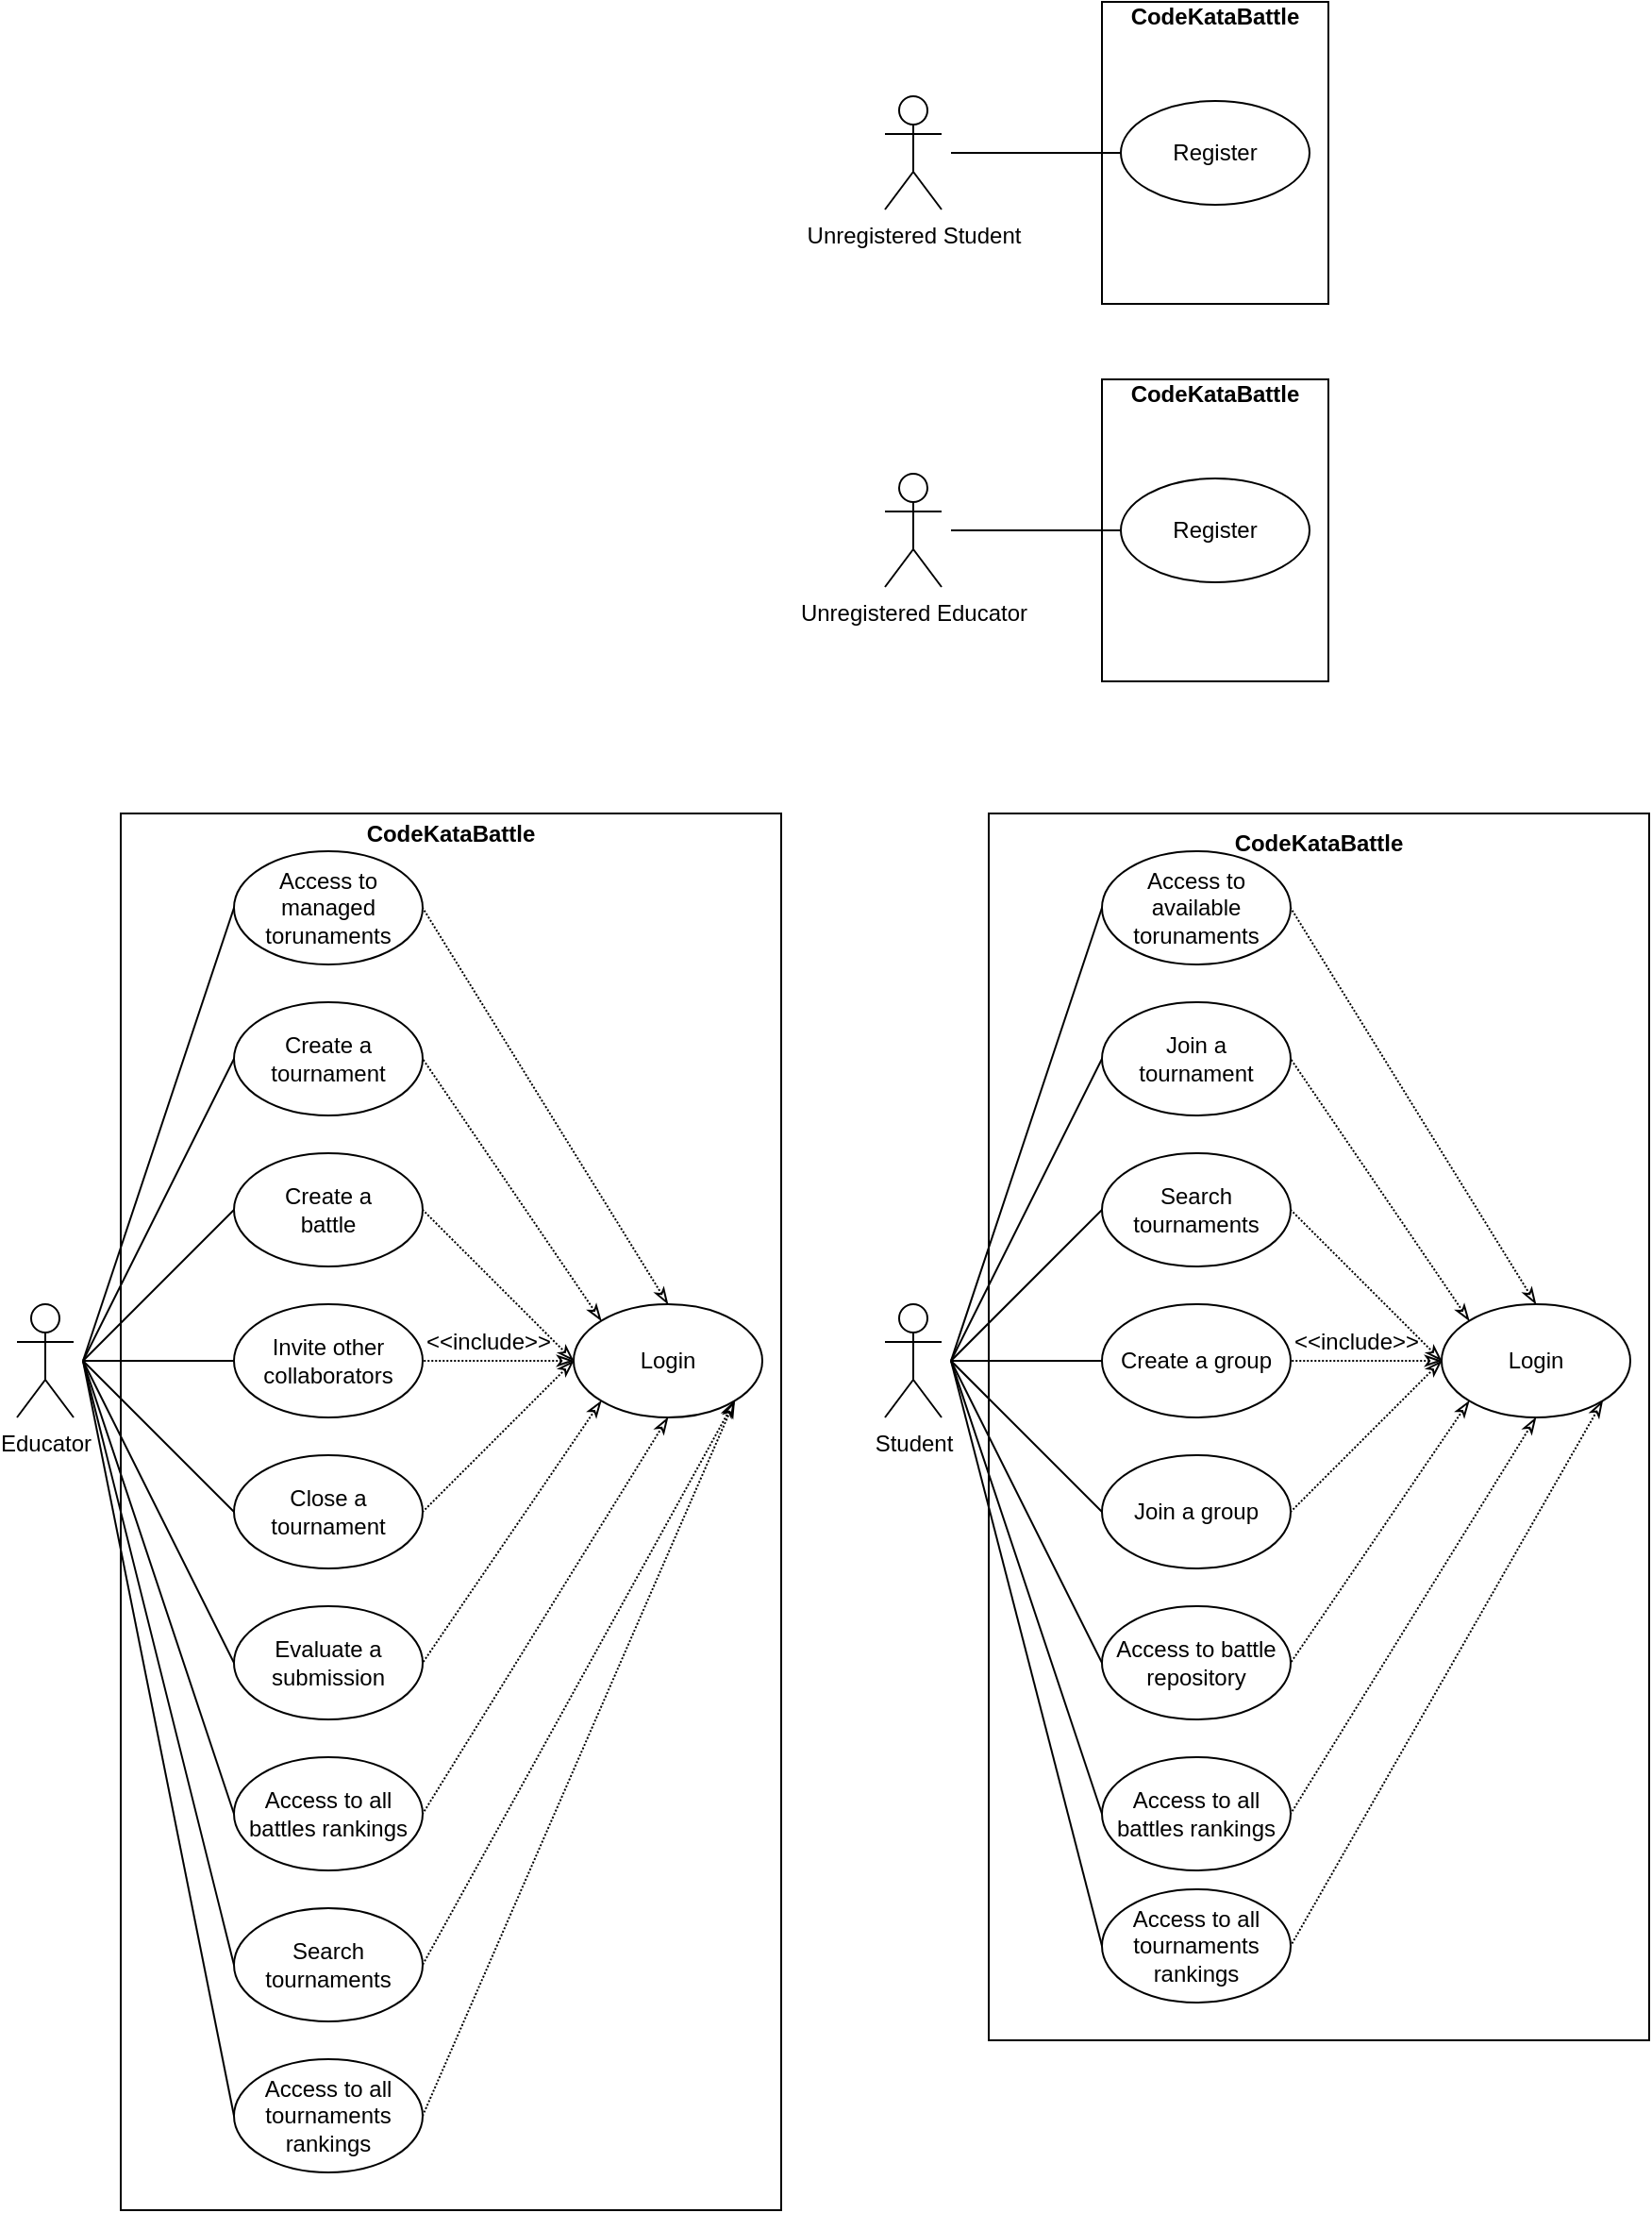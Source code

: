 <mxfile version="22.1.16" type="google">
  <diagram id="C5RBs43oDa-KdzZeNtuy" name="Page-1">
    <mxGraphModel grid="0" page="0" gridSize="10" guides="1" tooltips="1" connect="1" arrows="1" fold="1" pageScale="1" pageWidth="827" pageHeight="1169" math="0" shadow="0">
      <root>
        <mxCell id="WIyWlLk6GJQsqaUBKTNV-0" />
        <mxCell id="WIyWlLk6GJQsqaUBKTNV-1" parent="WIyWlLk6GJQsqaUBKTNV-0" />
        <mxCell id="3zFXGT7JQ-R0eds8Md8d-0" value="Unregistered Student" style="shape=umlActor;verticalLabelPosition=bottom;verticalAlign=top;html=1;" vertex="1" parent="WIyWlLk6GJQsqaUBKTNV-1">
          <mxGeometry x="-235" y="930" width="30" height="60" as="geometry" />
        </mxCell>
        <mxCell id="3zFXGT7JQ-R0eds8Md8d-5" value="&lt;b&gt;CodeKataBattle&lt;br&gt;&lt;br&gt;&lt;br&gt;&lt;br&gt;&lt;br&gt;&lt;br&gt;&lt;br&gt;&lt;br&gt;&lt;br&gt;&lt;br&gt;&lt;br&gt;&lt;/b&gt;" style="html=1;whiteSpace=wrap;" vertex="1" parent="WIyWlLk6GJQsqaUBKTNV-1">
          <mxGeometry x="-120" y="880" width="120" height="160" as="geometry" />
        </mxCell>
        <mxCell id="3zFXGT7JQ-R0eds8Md8d-6" value="Register" style="ellipse;whiteSpace=wrap;html=1;" vertex="1" parent="WIyWlLk6GJQsqaUBKTNV-1">
          <mxGeometry x="-110" y="932.5" width="100" height="55" as="geometry" />
        </mxCell>
        <mxCell id="3zFXGT7JQ-R0eds8Md8d-7" value="" style="endArrow=none;html=1;rounded=0;entryX=0;entryY=0.5;entryDx=0;entryDy=0;" edge="1" parent="WIyWlLk6GJQsqaUBKTNV-1" target="3zFXGT7JQ-R0eds8Md8d-6">
          <mxGeometry width="50" height="50" relative="1" as="geometry">
            <mxPoint x="-200" y="960" as="sourcePoint" />
            <mxPoint x="-80" y="900" as="targetPoint" />
          </mxGeometry>
        </mxCell>
        <mxCell id="3zFXGT7JQ-R0eds8Md8d-8" value="Unregistered Educator" style="shape=umlActor;verticalLabelPosition=bottom;verticalAlign=top;html=1;" vertex="1" parent="WIyWlLk6GJQsqaUBKTNV-1">
          <mxGeometry x="-235" y="1130" width="30" height="60" as="geometry" />
        </mxCell>
        <mxCell id="3zFXGT7JQ-R0eds8Md8d-9" value="&lt;b&gt;CodeKataBattle&lt;br&gt;&lt;br&gt;&lt;br&gt;&lt;br&gt;&lt;br&gt;&lt;br&gt;&lt;br&gt;&lt;br&gt;&lt;br&gt;&lt;br&gt;&lt;br&gt;&lt;/b&gt;" style="html=1;whiteSpace=wrap;" vertex="1" parent="WIyWlLk6GJQsqaUBKTNV-1">
          <mxGeometry x="-120" y="1080" width="120" height="160" as="geometry" />
        </mxCell>
        <mxCell id="3zFXGT7JQ-R0eds8Md8d-10" value="Register" style="ellipse;whiteSpace=wrap;html=1;" vertex="1" parent="WIyWlLk6GJQsqaUBKTNV-1">
          <mxGeometry x="-110" y="1132.5" width="100" height="55" as="geometry" />
        </mxCell>
        <mxCell id="3zFXGT7JQ-R0eds8Md8d-11" value="" style="endArrow=none;html=1;rounded=0;entryX=0;entryY=0.5;entryDx=0;entryDy=0;" edge="1" parent="WIyWlLk6GJQsqaUBKTNV-1" target="3zFXGT7JQ-R0eds8Md8d-10">
          <mxGeometry width="50" height="50" relative="1" as="geometry">
            <mxPoint x="-200" y="1160" as="sourcePoint" />
            <mxPoint x="-80" y="1100" as="targetPoint" />
          </mxGeometry>
        </mxCell>
        <mxCell id="2ERNZUELIoWfrgOXSoHY-0" value="&lt;b&gt;CodeKataBattle&lt;br&gt;&lt;br&gt;&lt;br&gt;&lt;br&gt;&lt;br&gt;&lt;br&gt;&lt;br&gt;&lt;br&gt;&lt;br&gt;&lt;br&gt;&lt;br&gt;&lt;br&gt;&lt;br&gt;&lt;br&gt;&lt;br&gt;&lt;br&gt;&lt;br&gt;&lt;br&gt;&lt;br&gt;&lt;br&gt;&lt;br&gt;&lt;br&gt;&lt;br&gt;&lt;br&gt;&lt;br&gt;&lt;br&gt;&lt;br&gt;&lt;br&gt;&lt;br&gt;&lt;br&gt;&lt;br&gt;&lt;br&gt;&lt;br&gt;&lt;br&gt;&lt;br&gt;&lt;br&gt;&lt;br&gt;&lt;br&gt;&lt;br&gt;&lt;br&gt;&lt;br&gt;&lt;br&gt;&lt;br&gt;&lt;br&gt;&lt;/b&gt;" style="html=1;whiteSpace=wrap;" vertex="1" parent="WIyWlLk6GJQsqaUBKTNV-1">
          <mxGeometry x="-180" y="1310" width="350" height="650" as="geometry" />
        </mxCell>
        <mxCell id="2ERNZUELIoWfrgOXSoHY-1" value="Student" style="shape=umlActor;verticalLabelPosition=bottom;verticalAlign=top;html=1;" vertex="1" parent="WIyWlLk6GJQsqaUBKTNV-1">
          <mxGeometry x="-235" y="1570" width="30" height="60" as="geometry" />
        </mxCell>
        <mxCell id="2ERNZUELIoWfrgOXSoHY-5" value="&lt;span style=&quot;color: rgb(0, 0, 0); font-family: Helvetica; font-size: 12px; font-style: normal; font-variant-ligatures: normal; font-variant-caps: normal; font-weight: 400; letter-spacing: normal; orphans: 2; text-align: center; text-indent: 0px; text-transform: none; widows: 2; word-spacing: 0px; -webkit-text-stroke-width: 0px; background-color: rgb(255, 255, 255); text-decoration-thickness: initial; text-decoration-style: initial; text-decoration-color: initial; float: none; display: inline !important;&quot;&gt;Join a &lt;br&gt;tournament&lt;/span&gt;" style="ellipse;whiteSpace=wrap;html=1;" vertex="1" parent="WIyWlLk6GJQsqaUBKTNV-1">
          <mxGeometry x="-120" y="1410" width="100" height="60" as="geometry" />
        </mxCell>
        <mxCell id="2ERNZUELIoWfrgOXSoHY-6" value="&lt;span style=&quot;color: rgb(0, 0, 0); font-family: Helvetica; font-size: 12px; font-style: normal; font-variant-ligatures: normal; font-variant-caps: normal; font-weight: 400; letter-spacing: normal; orphans: 2; text-align: center; text-indent: 0px; text-transform: none; widows: 2; word-spacing: 0px; -webkit-text-stroke-width: 0px; background-color: rgb(255, 255, 255); text-decoration-thickness: initial; text-decoration-style: initial; text-decoration-color: initial; float: none; display: inline !important;&quot;&gt;Create a group&lt;/span&gt;" style="ellipse;whiteSpace=wrap;html=1;" vertex="1" parent="WIyWlLk6GJQsqaUBKTNV-1">
          <mxGeometry x="-120" y="1570" width="100" height="60" as="geometry" />
        </mxCell>
        <mxCell id="2ERNZUELIoWfrgOXSoHY-7" value="&lt;span style=&quot;color: rgb(0, 0, 0); font-family: Helvetica; font-size: 12px; font-style: normal; font-variant-ligatures: normal; font-variant-caps: normal; font-weight: 400; letter-spacing: normal; orphans: 2; text-align: center; text-indent: 0px; text-transform: none; widows: 2; word-spacing: 0px; -webkit-text-stroke-width: 0px; background-color: rgb(255, 255, 255); text-decoration-thickness: initial; text-decoration-style: initial; text-decoration-color: initial; float: none; display: inline !important;&quot;&gt;Join a group&lt;br&gt;&lt;/span&gt;" style="ellipse;whiteSpace=wrap;html=1;" vertex="1" parent="WIyWlLk6GJQsqaUBKTNV-1">
          <mxGeometry x="-120" y="1650" width="100" height="60" as="geometry" />
        </mxCell>
        <mxCell id="2ERNZUELIoWfrgOXSoHY-9" value="&lt;span style=&quot;color: rgb(0, 0, 0); font-family: Helvetica; font-size: 12px; font-style: normal; font-variant-ligatures: normal; font-variant-caps: normal; font-weight: 400; letter-spacing: normal; orphans: 2; text-align: center; text-indent: 0px; text-transform: none; widows: 2; word-spacing: 0px; -webkit-text-stroke-width: 0px; text-decoration-thickness: initial; text-decoration-style: initial; text-decoration-color: initial; float: none; display: inline !important;&quot;&gt;Access to battle repository&lt;br&gt;&lt;/span&gt;" style="ellipse;whiteSpace=wrap;html=1;" vertex="1" parent="WIyWlLk6GJQsqaUBKTNV-1">
          <mxGeometry x="-120" y="1730" width="100" height="60" as="geometry" />
        </mxCell>
        <mxCell id="2ERNZUELIoWfrgOXSoHY-10" value="&lt;span style=&quot;color: rgb(0, 0, 0); font-family: Helvetica; font-size: 12px; font-style: normal; font-variant-ligatures: normal; font-variant-caps: normal; font-weight: 400; letter-spacing: normal; orphans: 2; text-align: center; text-indent: 0px; text-transform: none; widows: 2; word-spacing: 0px; -webkit-text-stroke-width: 0px; text-decoration-thickness: initial; text-decoration-style: initial; text-decoration-color: initial; float: none; display: inline !important;&quot;&gt;Access to all battles rankings&lt;br&gt;&lt;/span&gt;" style="ellipse;whiteSpace=wrap;html=1;" vertex="1" parent="WIyWlLk6GJQsqaUBKTNV-1">
          <mxGeometry x="-120" y="1810" width="100" height="60" as="geometry" />
        </mxCell>
        <mxCell id="2ERNZUELIoWfrgOXSoHY-11" value="&lt;span style=&quot;color: rgb(0, 0, 0); font-family: Helvetica; font-size: 12px; font-style: normal; font-variant-ligatures: normal; font-variant-caps: normal; font-weight: 400; letter-spacing: normal; orphans: 2; text-align: center; text-indent: 0px; text-transform: none; widows: 2; word-spacing: 0px; -webkit-text-stroke-width: 0px; text-decoration-thickness: initial; text-decoration-style: initial; text-decoration-color: initial; float: none; display: inline !important;&quot;&gt;Access to available torunaments&lt;br&gt;&lt;/span&gt;" style="ellipse;whiteSpace=wrap;html=1;" vertex="1" parent="WIyWlLk6GJQsqaUBKTNV-1">
          <mxGeometry x="-120" y="1330" width="100" height="60" as="geometry" />
        </mxCell>
        <mxCell id="oSvUg5ONq_R9fmg8vvmL-0" value="" style="endArrow=none;html=1;rounded=0;entryX=0;entryY=0.5;entryDx=0;entryDy=0;" edge="1" parent="WIyWlLk6GJQsqaUBKTNV-1" target="2ERNZUELIoWfrgOXSoHY-11">
          <mxGeometry width="50" height="50" relative="1" as="geometry">
            <mxPoint x="-200" y="1600" as="sourcePoint" />
            <mxPoint x="-70" y="1550" as="targetPoint" />
          </mxGeometry>
        </mxCell>
        <mxCell id="oSvUg5ONq_R9fmg8vvmL-1" value="" style="endArrow=none;html=1;rounded=0;entryX=0;entryY=0.5;entryDx=0;entryDy=0;" edge="1" parent="WIyWlLk6GJQsqaUBKTNV-1" target="2ERNZUELIoWfrgOXSoHY-5">
          <mxGeometry width="50" height="50" relative="1" as="geometry">
            <mxPoint x="-200" y="1600" as="sourcePoint" />
            <mxPoint x="-110" y="1360" as="targetPoint" />
          </mxGeometry>
        </mxCell>
        <mxCell id="oSvUg5ONq_R9fmg8vvmL-2" value="" style="endArrow=none;html=1;rounded=0;entryX=0;entryY=0.5;entryDx=0;entryDy=0;" edge="1" parent="WIyWlLk6GJQsqaUBKTNV-1">
          <mxGeometry width="50" height="50" relative="1" as="geometry">
            <mxPoint x="-200" y="1600" as="sourcePoint" />
            <mxPoint x="-120" y="1520" as="targetPoint" />
          </mxGeometry>
        </mxCell>
        <mxCell id="oSvUg5ONq_R9fmg8vvmL-3" value="" style="endArrow=none;html=1;rounded=0;entryX=0;entryY=0.5;entryDx=0;entryDy=0;" edge="1" parent="WIyWlLk6GJQsqaUBKTNV-1" target="2ERNZUELIoWfrgOXSoHY-6">
          <mxGeometry width="50" height="50" relative="1" as="geometry">
            <mxPoint x="-200" y="1600" as="sourcePoint" />
            <mxPoint x="-110" y="1520" as="targetPoint" />
          </mxGeometry>
        </mxCell>
        <mxCell id="oSvUg5ONq_R9fmg8vvmL-4" value="" style="endArrow=none;html=1;rounded=0;entryX=0;entryY=0.5;entryDx=0;entryDy=0;" edge="1" parent="WIyWlLk6GJQsqaUBKTNV-1" target="2ERNZUELIoWfrgOXSoHY-7">
          <mxGeometry width="50" height="50" relative="1" as="geometry">
            <mxPoint x="-200" y="1600" as="sourcePoint" />
            <mxPoint x="-110" y="1600" as="targetPoint" />
          </mxGeometry>
        </mxCell>
        <mxCell id="oSvUg5ONq_R9fmg8vvmL-5" value="" style="endArrow=none;html=1;rounded=0;entryX=0;entryY=0.5;entryDx=0;entryDy=0;" edge="1" parent="WIyWlLk6GJQsqaUBKTNV-1" target="2ERNZUELIoWfrgOXSoHY-9">
          <mxGeometry width="50" height="50" relative="1" as="geometry">
            <mxPoint x="-200" y="1600" as="sourcePoint" />
            <mxPoint x="-100" y="1610" as="targetPoint" />
          </mxGeometry>
        </mxCell>
        <mxCell id="oSvUg5ONq_R9fmg8vvmL-6" value="" style="endArrow=none;html=1;rounded=0;entryX=0;entryY=0.5;entryDx=0;entryDy=0;" edge="1" parent="WIyWlLk6GJQsqaUBKTNV-1" target="2ERNZUELIoWfrgOXSoHY-10">
          <mxGeometry width="50" height="50" relative="1" as="geometry">
            <mxPoint x="-200" y="1600" as="sourcePoint" />
            <mxPoint x="-180" y="1800" as="targetPoint" />
          </mxGeometry>
        </mxCell>
        <mxCell id="oSvUg5ONq_R9fmg8vvmL-7" value="" style="endArrow=none;html=1;rounded=0;entryX=0;entryY=0.5;entryDx=0;entryDy=0;dashed=1;dashPattern=1 1;startArrow=classicThin;startFill=0;exitX=0.5;exitY=0;exitDx=0;exitDy=0;" edge="1" parent="WIyWlLk6GJQsqaUBKTNV-1" source="oSvUg5ONq_R9fmg8vvmL-15">
          <mxGeometry width="50" height="50" relative="1" as="geometry">
            <mxPoint x="60" y="1600" as="sourcePoint" />
            <mxPoint x="-20" y="1360" as="targetPoint" />
          </mxGeometry>
        </mxCell>
        <mxCell id="oSvUg5ONq_R9fmg8vvmL-8" value="" style="endArrow=none;html=1;rounded=0;entryX=0;entryY=0.5;entryDx=0;entryDy=0;dashed=1;dashPattern=1 1;startArrow=classicThin;startFill=0;exitX=0;exitY=0;exitDx=0;exitDy=0;" edge="1" parent="WIyWlLk6GJQsqaUBKTNV-1" source="oSvUg5ONq_R9fmg8vvmL-15">
          <mxGeometry width="50" height="50" relative="1" as="geometry">
            <mxPoint x="60" y="1600" as="sourcePoint" />
            <mxPoint x="-20" y="1440" as="targetPoint" />
          </mxGeometry>
        </mxCell>
        <mxCell id="oSvUg5ONq_R9fmg8vvmL-9" value="" style="endArrow=none;html=1;rounded=0;entryX=0;entryY=0.5;entryDx=0;entryDy=0;dashed=1;dashPattern=1 1;startArrow=classicThin;startFill=0;" edge="1" parent="WIyWlLk6GJQsqaUBKTNV-1">
          <mxGeometry width="50" height="50" relative="1" as="geometry">
            <mxPoint x="60" y="1600" as="sourcePoint" />
            <mxPoint x="-20" y="1520" as="targetPoint" />
          </mxGeometry>
        </mxCell>
        <mxCell id="oSvUg5ONq_R9fmg8vvmL-10" value="" style="endArrow=none;html=1;rounded=0;entryX=0;entryY=0.5;entryDx=0;entryDy=0;dashed=1;dashPattern=1 1;startArrow=classicThin;startFill=0;" edge="1" parent="WIyWlLk6GJQsqaUBKTNV-1">
          <mxGeometry width="50" height="50" relative="1" as="geometry">
            <mxPoint x="60" y="1600" as="sourcePoint" />
            <mxPoint x="-20" y="1600" as="targetPoint" />
          </mxGeometry>
        </mxCell>
        <mxCell id="oSvUg5ONq_R9fmg8vvmL-11" value="" style="endArrow=none;html=1;rounded=0;entryX=0;entryY=0.5;entryDx=0;entryDy=0;dashed=1;dashPattern=1 1;startArrow=classicThin;startFill=0;" edge="1" parent="WIyWlLk6GJQsqaUBKTNV-1">
          <mxGeometry width="50" height="50" relative="1" as="geometry">
            <mxPoint x="60" y="1600" as="sourcePoint" />
            <mxPoint x="-20" y="1680" as="targetPoint" />
          </mxGeometry>
        </mxCell>
        <mxCell id="oSvUg5ONq_R9fmg8vvmL-12" value="" style="endArrow=none;html=1;rounded=0;entryX=0;entryY=0.5;entryDx=0;entryDy=0;dashed=1;dashPattern=1 1;startArrow=classicThin;startFill=0;exitX=0;exitY=1;exitDx=0;exitDy=0;" edge="1" parent="WIyWlLk6GJQsqaUBKTNV-1" source="oSvUg5ONq_R9fmg8vvmL-15">
          <mxGeometry width="50" height="50" relative="1" as="geometry">
            <mxPoint x="60" y="1600" as="sourcePoint" />
            <mxPoint x="-20" y="1760" as="targetPoint" />
          </mxGeometry>
        </mxCell>
        <mxCell id="oSvUg5ONq_R9fmg8vvmL-13" value="" style="endArrow=none;html=1;rounded=0;entryX=0;entryY=0.5;entryDx=0;entryDy=0;dashed=1;dashPattern=1 1;startArrow=classicThin;startFill=0;exitX=0.5;exitY=1;exitDx=0;exitDy=0;" edge="1" parent="WIyWlLk6GJQsqaUBKTNV-1" source="oSvUg5ONq_R9fmg8vvmL-15">
          <mxGeometry width="50" height="50" relative="1" as="geometry">
            <mxPoint x="60" y="1600" as="sourcePoint" />
            <mxPoint x="-20" y="1840" as="targetPoint" />
          </mxGeometry>
        </mxCell>
        <mxCell id="oSvUg5ONq_R9fmg8vvmL-15" value="&lt;span style=&quot;color: rgb(0, 0, 0); font-family: Helvetica; font-size: 12px; font-style: normal; font-variant-ligatures: normal; font-variant-caps: normal; font-weight: 400; letter-spacing: normal; orphans: 2; text-align: center; text-indent: 0px; text-transform: none; widows: 2; word-spacing: 0px; -webkit-text-stroke-width: 0px; background-color: rgb(255, 255, 255); text-decoration-thickness: initial; text-decoration-style: initial; text-decoration-color: initial; float: none; display: inline !important;&quot;&gt;Login&lt;/span&gt;" style="ellipse;whiteSpace=wrap;html=1;" vertex="1" parent="WIyWlLk6GJQsqaUBKTNV-1">
          <mxGeometry x="60" y="1570" width="100" height="60" as="geometry" />
        </mxCell>
        <mxCell id="oSvUg5ONq_R9fmg8vvmL-22" value="&amp;lt;&amp;lt;include&amp;gt;&amp;gt;" style="text;html=1;strokeColor=none;fillColor=none;align=center;verticalAlign=middle;whiteSpace=wrap;rounded=0;" vertex="1" parent="WIyWlLk6GJQsqaUBKTNV-1">
          <mxGeometry x="-20" y="1580" width="70" height="20" as="geometry" />
        </mxCell>
        <mxCell id="oSvUg5ONq_R9fmg8vvmL-24" value="&lt;b&gt;CodeKataBattle&lt;br&gt;&lt;br&gt;&lt;br&gt;&lt;br&gt;&lt;br&gt;&lt;br&gt;&lt;br&gt;&lt;br&gt;&lt;br&gt;&lt;br&gt;&lt;br&gt;&lt;br&gt;&lt;br&gt;&lt;br&gt;&lt;br&gt;&lt;br&gt;&lt;br&gt;&lt;br&gt;&lt;br&gt;&lt;br&gt;&lt;br&gt;&lt;br&gt;&lt;br&gt;&lt;br&gt;&lt;br&gt;&lt;br&gt;&lt;br&gt;&lt;br&gt;&lt;br&gt;&lt;br&gt;&lt;br&gt;&lt;br&gt;&lt;br&gt;&lt;br&gt;&lt;br&gt;&lt;br&gt;&lt;br&gt;&lt;br&gt;&lt;br&gt;&lt;br&gt;&lt;br&gt;&lt;br&gt;&lt;br&gt;&lt;br&gt;&lt;br&gt;&lt;br&gt;&lt;br&gt;&lt;br&gt;&lt;br&gt;&lt;br&gt;&lt;br&gt;&lt;/b&gt;" style="html=1;whiteSpace=wrap;" vertex="1" parent="WIyWlLk6GJQsqaUBKTNV-1">
          <mxGeometry x="-640" y="1310" width="350" height="740" as="geometry" />
        </mxCell>
        <mxCell id="oSvUg5ONq_R9fmg8vvmL-25" value="Educator" style="shape=umlActor;verticalLabelPosition=bottom;verticalAlign=top;html=1;" vertex="1" parent="WIyWlLk6GJQsqaUBKTNV-1">
          <mxGeometry x="-695" y="1570" width="30" height="60" as="geometry" />
        </mxCell>
        <mxCell id="oSvUg5ONq_R9fmg8vvmL-26" value="&lt;span style=&quot;color: rgb(0, 0, 0); font-family: Helvetica; font-size: 12px; font-style: normal; font-variant-ligatures: normal; font-variant-caps: normal; font-weight: 400; letter-spacing: normal; orphans: 2; text-align: center; text-indent: 0px; text-transform: none; widows: 2; word-spacing: 0px; -webkit-text-stroke-width: 0px; background-color: rgb(255, 255, 255); text-decoration-thickness: initial; text-decoration-style: initial; text-decoration-color: initial; float: none; display: inline !important;&quot;&gt;Create a &lt;br&gt;tournament&lt;/span&gt;" style="ellipse;whiteSpace=wrap;html=1;" vertex="1" parent="WIyWlLk6GJQsqaUBKTNV-1">
          <mxGeometry x="-580" y="1410" width="100" height="60" as="geometry" />
        </mxCell>
        <mxCell id="oSvUg5ONq_R9fmg8vvmL-27" value="Invite other collaborators" style="ellipse;whiteSpace=wrap;html=1;" vertex="1" parent="WIyWlLk6GJQsqaUBKTNV-1">
          <mxGeometry x="-580" y="1570" width="100" height="60" as="geometry" />
        </mxCell>
        <mxCell id="oSvUg5ONq_R9fmg8vvmL-28" value="&lt;span style=&quot;color: rgb(0, 0, 0); font-family: Helvetica; font-size: 12px; font-style: normal; font-variant-ligatures: normal; font-variant-caps: normal; font-weight: 400; letter-spacing: normal; orphans: 2; text-align: center; text-indent: 0px; text-transform: none; widows: 2; word-spacing: 0px; -webkit-text-stroke-width: 0px; background-color: rgb(255, 255, 255); text-decoration-thickness: initial; text-decoration-style: initial; text-decoration-color: initial; float: none; display: inline !important;&quot;&gt;Close a tournament&lt;br&gt;&lt;/span&gt;" style="ellipse;whiteSpace=wrap;html=1;" vertex="1" parent="WIyWlLk6GJQsqaUBKTNV-1">
          <mxGeometry x="-580" y="1650" width="100" height="60" as="geometry" />
        </mxCell>
        <mxCell id="oSvUg5ONq_R9fmg8vvmL-29" value="&lt;span style=&quot;color: rgb(0, 0, 0); font-family: Helvetica; font-size: 12px; font-style: normal; font-variant-ligatures: normal; font-variant-caps: normal; font-weight: 400; letter-spacing: normal; orphans: 2; text-align: center; text-indent: 0px; text-transform: none; widows: 2; word-spacing: 0px; -webkit-text-stroke-width: 0px; text-decoration-thickness: initial; text-decoration-style: initial; text-decoration-color: initial; float: none; display: inline !important;&quot;&gt;Evaluate a submission&lt;br&gt;&lt;/span&gt;" style="ellipse;whiteSpace=wrap;html=1;" vertex="1" parent="WIyWlLk6GJQsqaUBKTNV-1">
          <mxGeometry x="-580" y="1730" width="100" height="60" as="geometry" />
        </mxCell>
        <mxCell id="oSvUg5ONq_R9fmg8vvmL-30" value="&lt;span style=&quot;color: rgb(0, 0, 0); font-family: Helvetica; font-size: 12px; font-style: normal; font-variant-ligatures: normal; font-variant-caps: normal; font-weight: 400; letter-spacing: normal; orphans: 2; text-align: center; text-indent: 0px; text-transform: none; widows: 2; word-spacing: 0px; -webkit-text-stroke-width: 0px; text-decoration-thickness: initial; text-decoration-style: initial; text-decoration-color: initial; float: none; display: inline !important;&quot;&gt;Access to all battles rankings&lt;br&gt;&lt;/span&gt;" style="ellipse;whiteSpace=wrap;html=1;" vertex="1" parent="WIyWlLk6GJQsqaUBKTNV-1">
          <mxGeometry x="-580" y="1810" width="100" height="60" as="geometry" />
        </mxCell>
        <mxCell id="oSvUg5ONq_R9fmg8vvmL-31" value="&lt;span style=&quot;color: rgb(0, 0, 0); font-family: Helvetica; font-size: 12px; font-style: normal; font-variant-ligatures: normal; font-variant-caps: normal; font-weight: 400; letter-spacing: normal; orphans: 2; text-align: center; text-indent: 0px; text-transform: none; widows: 2; word-spacing: 0px; -webkit-text-stroke-width: 0px; text-decoration-thickness: initial; text-decoration-style: initial; text-decoration-color: initial; float: none; display: inline !important;&quot;&gt;Access to managed torunaments&lt;br&gt;&lt;/span&gt;" style="ellipse;whiteSpace=wrap;html=1;" vertex="1" parent="WIyWlLk6GJQsqaUBKTNV-1">
          <mxGeometry x="-580" y="1330" width="100" height="60" as="geometry" />
        </mxCell>
        <mxCell id="oSvUg5ONq_R9fmg8vvmL-32" value="&lt;span style=&quot;color: rgb(0, 0, 0); font-family: Helvetica; font-size: 12px; font-style: normal; font-variant-ligatures: normal; font-variant-caps: normal; font-weight: 400; letter-spacing: normal; orphans: 2; text-align: center; text-indent: 0px; text-transform: none; widows: 2; word-spacing: 0px; -webkit-text-stroke-width: 0px; background-color: rgb(255, 255, 255); text-decoration-thickness: initial; text-decoration-style: initial; text-decoration-color: initial; float: none; display: inline !important;&quot;&gt;Create a &lt;br&gt;battle&lt;/span&gt;" style="ellipse;whiteSpace=wrap;html=1;" vertex="1" parent="WIyWlLk6GJQsqaUBKTNV-1">
          <mxGeometry x="-580" y="1490" width="100" height="60" as="geometry" />
        </mxCell>
        <mxCell id="oSvUg5ONq_R9fmg8vvmL-33" value="" style="endArrow=none;html=1;rounded=0;entryX=0;entryY=0.5;entryDx=0;entryDy=0;" edge="1" parent="WIyWlLk6GJQsqaUBKTNV-1" target="oSvUg5ONq_R9fmg8vvmL-31">
          <mxGeometry width="50" height="50" relative="1" as="geometry">
            <mxPoint x="-660" y="1600" as="sourcePoint" />
            <mxPoint x="-530" y="1550" as="targetPoint" />
          </mxGeometry>
        </mxCell>
        <mxCell id="oSvUg5ONq_R9fmg8vvmL-34" value="" style="endArrow=none;html=1;rounded=0;entryX=0;entryY=0.5;entryDx=0;entryDy=0;" edge="1" parent="WIyWlLk6GJQsqaUBKTNV-1" target="oSvUg5ONq_R9fmg8vvmL-26">
          <mxGeometry width="50" height="50" relative="1" as="geometry">
            <mxPoint x="-660" y="1600" as="sourcePoint" />
            <mxPoint x="-570" y="1360" as="targetPoint" />
          </mxGeometry>
        </mxCell>
        <mxCell id="oSvUg5ONq_R9fmg8vvmL-35" value="" style="endArrow=none;html=1;rounded=0;entryX=0;entryY=0.5;entryDx=0;entryDy=0;" edge="1" parent="WIyWlLk6GJQsqaUBKTNV-1" target="oSvUg5ONq_R9fmg8vvmL-32">
          <mxGeometry width="50" height="50" relative="1" as="geometry">
            <mxPoint x="-660" y="1600" as="sourcePoint" />
            <mxPoint x="-560" y="1370" as="targetPoint" />
          </mxGeometry>
        </mxCell>
        <mxCell id="oSvUg5ONq_R9fmg8vvmL-36" value="" style="endArrow=none;html=1;rounded=0;entryX=0;entryY=0.5;entryDx=0;entryDy=0;" edge="1" parent="WIyWlLk6GJQsqaUBKTNV-1" target="oSvUg5ONq_R9fmg8vvmL-27">
          <mxGeometry width="50" height="50" relative="1" as="geometry">
            <mxPoint x="-660" y="1600" as="sourcePoint" />
            <mxPoint x="-570" y="1520" as="targetPoint" />
          </mxGeometry>
        </mxCell>
        <mxCell id="oSvUg5ONq_R9fmg8vvmL-37" value="" style="endArrow=none;html=1;rounded=0;entryX=0;entryY=0.5;entryDx=0;entryDy=0;" edge="1" parent="WIyWlLk6GJQsqaUBKTNV-1" target="oSvUg5ONq_R9fmg8vvmL-28">
          <mxGeometry width="50" height="50" relative="1" as="geometry">
            <mxPoint x="-660" y="1600" as="sourcePoint" />
            <mxPoint x="-570" y="1600" as="targetPoint" />
          </mxGeometry>
        </mxCell>
        <mxCell id="oSvUg5ONq_R9fmg8vvmL-38" value="" style="endArrow=none;html=1;rounded=0;entryX=0;entryY=0.5;entryDx=0;entryDy=0;" edge="1" parent="WIyWlLk6GJQsqaUBKTNV-1" target="oSvUg5ONq_R9fmg8vvmL-29">
          <mxGeometry width="50" height="50" relative="1" as="geometry">
            <mxPoint x="-660" y="1600" as="sourcePoint" />
            <mxPoint x="-560" y="1610" as="targetPoint" />
          </mxGeometry>
        </mxCell>
        <mxCell id="oSvUg5ONq_R9fmg8vvmL-39" value="" style="endArrow=none;html=1;rounded=0;entryX=0;entryY=0.5;entryDx=0;entryDy=0;" edge="1" parent="WIyWlLk6GJQsqaUBKTNV-1" target="oSvUg5ONq_R9fmg8vvmL-30">
          <mxGeometry width="50" height="50" relative="1" as="geometry">
            <mxPoint x="-660" y="1600" as="sourcePoint" />
            <mxPoint x="-640" y="1800" as="targetPoint" />
          </mxGeometry>
        </mxCell>
        <mxCell id="oSvUg5ONq_R9fmg8vvmL-40" value="" style="endArrow=none;html=1;rounded=0;entryX=0;entryY=0.5;entryDx=0;entryDy=0;dashed=1;dashPattern=1 1;startArrow=classicThin;startFill=0;exitX=0.5;exitY=0;exitDx=0;exitDy=0;" edge="1" parent="WIyWlLk6GJQsqaUBKTNV-1" source="oSvUg5ONq_R9fmg8vvmL-47">
          <mxGeometry width="50" height="50" relative="1" as="geometry">
            <mxPoint x="-400" y="1600" as="sourcePoint" />
            <mxPoint x="-480" y="1360" as="targetPoint" />
          </mxGeometry>
        </mxCell>
        <mxCell id="oSvUg5ONq_R9fmg8vvmL-41" value="" style="endArrow=none;html=1;rounded=0;entryX=0;entryY=0.5;entryDx=0;entryDy=0;dashed=1;dashPattern=1 1;startArrow=classicThin;startFill=0;exitX=0;exitY=0;exitDx=0;exitDy=0;" edge="1" parent="WIyWlLk6GJQsqaUBKTNV-1" source="oSvUg5ONq_R9fmg8vvmL-47">
          <mxGeometry width="50" height="50" relative="1" as="geometry">
            <mxPoint x="-400" y="1600" as="sourcePoint" />
            <mxPoint x="-480" y="1440" as="targetPoint" />
          </mxGeometry>
        </mxCell>
        <mxCell id="oSvUg5ONq_R9fmg8vvmL-42" value="" style="endArrow=none;html=1;rounded=0;entryX=0;entryY=0.5;entryDx=0;entryDy=0;dashed=1;dashPattern=1 1;startArrow=classicThin;startFill=0;" edge="1" parent="WIyWlLk6GJQsqaUBKTNV-1">
          <mxGeometry width="50" height="50" relative="1" as="geometry">
            <mxPoint x="-400" y="1600" as="sourcePoint" />
            <mxPoint x="-480" y="1520" as="targetPoint" />
          </mxGeometry>
        </mxCell>
        <mxCell id="oSvUg5ONq_R9fmg8vvmL-43" value="" style="endArrow=none;html=1;rounded=0;entryX=0;entryY=0.5;entryDx=0;entryDy=0;dashed=1;dashPattern=1 1;startArrow=classicThin;startFill=0;" edge="1" parent="WIyWlLk6GJQsqaUBKTNV-1">
          <mxGeometry width="50" height="50" relative="1" as="geometry">
            <mxPoint x="-400" y="1600" as="sourcePoint" />
            <mxPoint x="-480" y="1600" as="targetPoint" />
          </mxGeometry>
        </mxCell>
        <mxCell id="oSvUg5ONq_R9fmg8vvmL-44" value="" style="endArrow=none;html=1;rounded=0;entryX=0;entryY=0.5;entryDx=0;entryDy=0;dashed=1;dashPattern=1 1;startArrow=classicThin;startFill=0;" edge="1" parent="WIyWlLk6GJQsqaUBKTNV-1">
          <mxGeometry width="50" height="50" relative="1" as="geometry">
            <mxPoint x="-400" y="1600" as="sourcePoint" />
            <mxPoint x="-480" y="1680" as="targetPoint" />
          </mxGeometry>
        </mxCell>
        <mxCell id="oSvUg5ONq_R9fmg8vvmL-45" value="" style="endArrow=none;html=1;rounded=0;entryX=0;entryY=0.5;entryDx=0;entryDy=0;dashed=1;dashPattern=1 1;startArrow=classicThin;startFill=0;exitX=0;exitY=1;exitDx=0;exitDy=0;" edge="1" parent="WIyWlLk6GJQsqaUBKTNV-1" source="oSvUg5ONq_R9fmg8vvmL-47">
          <mxGeometry width="50" height="50" relative="1" as="geometry">
            <mxPoint x="-400" y="1600" as="sourcePoint" />
            <mxPoint x="-480" y="1760" as="targetPoint" />
          </mxGeometry>
        </mxCell>
        <mxCell id="oSvUg5ONq_R9fmg8vvmL-46" value="" style="endArrow=none;html=1;rounded=0;entryX=0;entryY=0.5;entryDx=0;entryDy=0;dashed=1;dashPattern=1 1;startArrow=classicThin;startFill=0;exitX=0.5;exitY=1;exitDx=0;exitDy=0;" edge="1" parent="WIyWlLk6GJQsqaUBKTNV-1" source="oSvUg5ONq_R9fmg8vvmL-47">
          <mxGeometry width="50" height="50" relative="1" as="geometry">
            <mxPoint x="-400" y="1600" as="sourcePoint" />
            <mxPoint x="-480" y="1840" as="targetPoint" />
          </mxGeometry>
        </mxCell>
        <mxCell id="oSvUg5ONq_R9fmg8vvmL-47" value="&lt;span style=&quot;color: rgb(0, 0, 0); font-family: Helvetica; font-size: 12px; font-style: normal; font-variant-ligatures: normal; font-variant-caps: normal; font-weight: 400; letter-spacing: normal; orphans: 2; text-align: center; text-indent: 0px; text-transform: none; widows: 2; word-spacing: 0px; -webkit-text-stroke-width: 0px; background-color: rgb(255, 255, 255); text-decoration-thickness: initial; text-decoration-style: initial; text-decoration-color: initial; float: none; display: inline !important;&quot;&gt;Login&lt;/span&gt;" style="ellipse;whiteSpace=wrap;html=1;" vertex="1" parent="WIyWlLk6GJQsqaUBKTNV-1">
          <mxGeometry x="-400" y="1570" width="100" height="60" as="geometry" />
        </mxCell>
        <mxCell id="oSvUg5ONq_R9fmg8vvmL-48" value="&amp;lt;&amp;lt;include&amp;gt;&amp;gt;" style="text;html=1;strokeColor=none;fillColor=none;align=center;verticalAlign=middle;whiteSpace=wrap;rounded=0;" vertex="1" parent="WIyWlLk6GJQsqaUBKTNV-1">
          <mxGeometry x="-480" y="1580" width="70" height="20" as="geometry" />
        </mxCell>
        <mxCell id="gYX9jHSUkNk68FZDJStd-0" value="&lt;span style=&quot;color: rgb(0, 0, 0); font-family: Helvetica; font-size: 12px; font-style: normal; font-variant-ligatures: normal; font-variant-caps: normal; font-weight: 400; letter-spacing: normal; orphans: 2; text-align: center; text-indent: 0px; text-transform: none; widows: 2; word-spacing: 0px; -webkit-text-stroke-width: 0px; text-decoration-thickness: initial; text-decoration-style: initial; text-decoration-color: initial; float: none; display: inline !important;&quot;&gt;Search tournaments&lt;br&gt;&lt;/span&gt;" style="ellipse;whiteSpace=wrap;html=1;" vertex="1" parent="WIyWlLk6GJQsqaUBKTNV-1">
          <mxGeometry x="-580" y="1890" width="100" height="60" as="geometry" />
        </mxCell>
        <mxCell id="gYX9jHSUkNk68FZDJStd-4" value="" style="endArrow=none;html=1;rounded=0;entryX=1;entryY=0.5;entryDx=0;entryDy=0;dashed=1;dashPattern=1 1;startArrow=classicThin;startFill=0;exitX=1;exitY=1;exitDx=0;exitDy=0;" edge="1" parent="WIyWlLk6GJQsqaUBKTNV-1" source="oSvUg5ONq_R9fmg8vvmL-47" target="gYX9jHSUkNk68FZDJStd-0">
          <mxGeometry width="50" height="50" relative="1" as="geometry">
            <mxPoint x="-340" y="1640" as="sourcePoint" />
            <mxPoint x="-470" y="1850" as="targetPoint" />
          </mxGeometry>
        </mxCell>
        <mxCell id="gYX9jHSUkNk68FZDJStd-5" value="" style="endArrow=none;html=1;rounded=0;entryX=0;entryY=0.5;entryDx=0;entryDy=0;" edge="1" parent="WIyWlLk6GJQsqaUBKTNV-1" target="gYX9jHSUkNk68FZDJStd-0">
          <mxGeometry width="50" height="50" relative="1" as="geometry">
            <mxPoint x="-660" y="1600" as="sourcePoint" />
            <mxPoint x="-570" y="1850" as="targetPoint" />
          </mxGeometry>
        </mxCell>
        <mxCell id="JFgk67MKdeoeGzGile2r-0" value="&lt;span style=&quot;color: rgb(0, 0, 0); font-family: Helvetica; font-size: 12px; font-style: normal; font-variant-ligatures: normal; font-variant-caps: normal; font-weight: 400; letter-spacing: normal; orphans: 2; text-align: center; text-indent: 0px; text-transform: none; widows: 2; word-spacing: 0px; -webkit-text-stroke-width: 0px; text-decoration-thickness: initial; text-decoration-style: initial; text-decoration-color: initial; float: none; display: inline !important;&quot;&gt;Search tournaments&lt;br&gt;&lt;/span&gt;" style="ellipse;whiteSpace=wrap;html=1;" vertex="1" parent="WIyWlLk6GJQsqaUBKTNV-1">
          <mxGeometry x="-120" y="1490" width="100" height="60" as="geometry" />
        </mxCell>
        <mxCell id="JFgk67MKdeoeGzGile2r-2" value="&lt;span style=&quot;color: rgb(0, 0, 0); font-family: Helvetica; font-size: 12px; font-style: normal; font-variant-ligatures: normal; font-variant-caps: normal; font-weight: 400; letter-spacing: normal; orphans: 2; text-align: center; text-indent: 0px; text-transform: none; widows: 2; word-spacing: 0px; -webkit-text-stroke-width: 0px; text-decoration-thickness: initial; text-decoration-style: initial; text-decoration-color: initial; float: none; display: inline !important;&quot;&gt;Access to all tournaments rankings&lt;br&gt;&lt;/span&gt;" style="ellipse;whiteSpace=wrap;html=1;" vertex="1" parent="WIyWlLk6GJQsqaUBKTNV-1">
          <mxGeometry x="-120" y="1880" width="100" height="60" as="geometry" />
        </mxCell>
        <mxCell id="JFgk67MKdeoeGzGile2r-3" value="" style="endArrow=none;html=1;rounded=0;entryX=0;entryY=0.5;entryDx=0;entryDy=0;" edge="1" parent="WIyWlLk6GJQsqaUBKTNV-1" target="JFgk67MKdeoeGzGile2r-2">
          <mxGeometry width="50" height="50" relative="1" as="geometry">
            <mxPoint x="-200" y="1600" as="sourcePoint" />
            <mxPoint x="-110" y="1850" as="targetPoint" />
          </mxGeometry>
        </mxCell>
        <mxCell id="JFgk67MKdeoeGzGile2r-4" value="" style="endArrow=none;html=1;rounded=0;entryX=1;entryY=0.5;entryDx=0;entryDy=0;dashed=1;dashPattern=1 1;startArrow=classicThin;startFill=0;exitX=1;exitY=1;exitDx=0;exitDy=0;" edge="1" parent="WIyWlLk6GJQsqaUBKTNV-1" source="oSvUg5ONq_R9fmg8vvmL-15" target="JFgk67MKdeoeGzGile2r-2">
          <mxGeometry width="50" height="50" relative="1" as="geometry">
            <mxPoint x="120" y="1640" as="sourcePoint" />
            <mxPoint x="-10" y="1850" as="targetPoint" />
          </mxGeometry>
        </mxCell>
        <mxCell id="JFgk67MKdeoeGzGile2r-5" value="&lt;span style=&quot;color: rgb(0, 0, 0); font-family: Helvetica; font-size: 12px; font-style: normal; font-variant-ligatures: normal; font-variant-caps: normal; font-weight: 400; letter-spacing: normal; orphans: 2; text-align: center; text-indent: 0px; text-transform: none; widows: 2; word-spacing: 0px; -webkit-text-stroke-width: 0px; text-decoration-thickness: initial; text-decoration-style: initial; text-decoration-color: initial; float: none; display: inline !important;&quot;&gt;Access to all tournaments rankings&lt;br&gt;&lt;/span&gt;" style="ellipse;whiteSpace=wrap;html=1;" vertex="1" parent="WIyWlLk6GJQsqaUBKTNV-1">
          <mxGeometry x="-580" y="1970" width="100" height="60" as="geometry" />
        </mxCell>
        <mxCell id="JFgk67MKdeoeGzGile2r-6" value="" style="endArrow=none;html=1;rounded=0;entryX=0;entryY=0.5;entryDx=0;entryDy=0;" edge="1" parent="WIyWlLk6GJQsqaUBKTNV-1" target="JFgk67MKdeoeGzGile2r-5">
          <mxGeometry width="50" height="50" relative="1" as="geometry">
            <mxPoint x="-660" y="1600" as="sourcePoint" />
            <mxPoint x="-570" y="1930" as="targetPoint" />
          </mxGeometry>
        </mxCell>
        <mxCell id="JFgk67MKdeoeGzGile2r-7" value="" style="endArrow=none;html=1;rounded=0;entryX=1;entryY=0.5;entryDx=0;entryDy=0;dashed=1;dashPattern=1 1;startArrow=classicThin;startFill=0;exitX=1;exitY=1;exitDx=0;exitDy=0;" edge="1" parent="WIyWlLk6GJQsqaUBKTNV-1" source="oSvUg5ONq_R9fmg8vvmL-47" target="JFgk67MKdeoeGzGile2r-5">
          <mxGeometry width="50" height="50" relative="1" as="geometry">
            <mxPoint x="-305" y="1631" as="sourcePoint" />
            <mxPoint x="-470" y="1930" as="targetPoint" />
          </mxGeometry>
        </mxCell>
      </root>
    </mxGraphModel>
  </diagram>
</mxfile>
